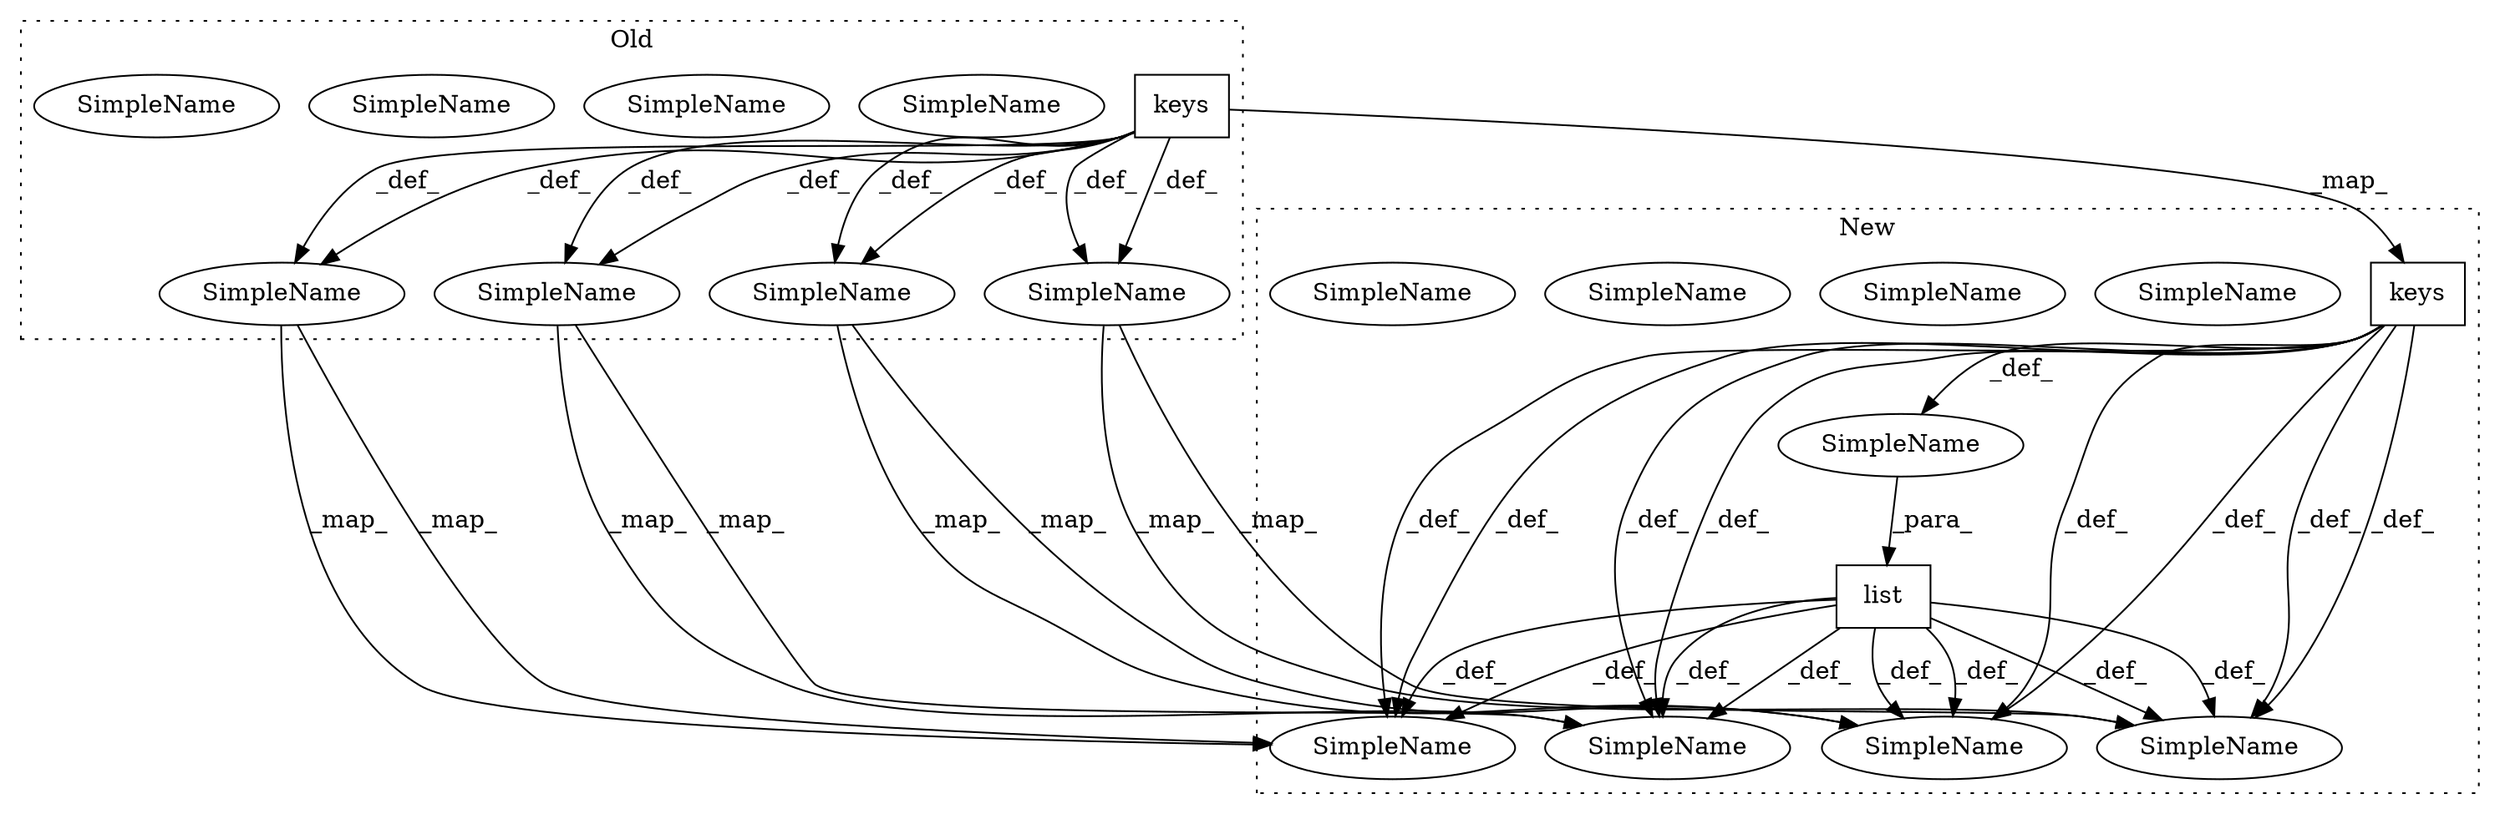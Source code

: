 digraph G {
subgraph cluster0 {
1 [label="keys" a="32" s="5884" l="6" shape="box"];
5 [label="SimpleName" a="42" s="7924" l="13" shape="ellipse"];
8 [label="SimpleName" a="42" s="7924" l="13" shape="ellipse"];
9 [label="SimpleName" a="42" s="8311" l="5" shape="ellipse"];
12 [label="SimpleName" a="42" s="8311" l="5" shape="ellipse"];
13 [label="SimpleName" a="42" s="7367" l="23" shape="ellipse"];
16 [label="SimpleName" a="42" s="7367" l="23" shape="ellipse"];
17 [label="SimpleName" a="42" s="8801" l="9" shape="ellipse"];
20 [label="SimpleName" a="42" s="8801" l="9" shape="ellipse"];
label = "Old";
style="dotted";
}
subgraph cluster1 {
2 [label="keys" a="32" s="5891" l="6" shape="box"];
3 [label="SimpleName" a="42" s="" l="" shape="ellipse"];
4 [label="list" a="32" s="5870,5897" l="5,1" shape="box"];
6 [label="SimpleName" a="42" s="7932" l="13" shape="ellipse"];
7 [label="SimpleName" a="42" s="7932" l="13" shape="ellipse"];
10 [label="SimpleName" a="42" s="8319" l="5" shape="ellipse"];
11 [label="SimpleName" a="42" s="8319" l="5" shape="ellipse"];
14 [label="SimpleName" a="42" s="7375" l="23" shape="ellipse"];
15 [label="SimpleName" a="42" s="7375" l="23" shape="ellipse"];
18 [label="SimpleName" a="42" s="8809" l="9" shape="ellipse"];
19 [label="SimpleName" a="42" s="8809" l="9" shape="ellipse"];
label = "New";
style="dotted";
}
1 -> 8 [label="_def_"];
1 -> 12 [label="_def_"];
1 -> 20 [label="_def_"];
1 -> 2 [label="_map_"];
1 -> 8 [label="_def_"];
1 -> 20 [label="_def_"];
1 -> 12 [label="_def_"];
1 -> 16 [label="_def_"];
1 -> 16 [label="_def_"];
2 -> 19 [label="_def_"];
2 -> 15 [label="_def_"];
2 -> 11 [label="_def_"];
2 -> 11 [label="_def_"];
2 -> 7 [label="_def_"];
2 -> 7 [label="_def_"];
2 -> 3 [label="_def_"];
2 -> 15 [label="_def_"];
2 -> 19 [label="_def_"];
3 -> 4 [label="_para_"];
4 -> 15 [label="_def_"];
4 -> 11 [label="_def_"];
4 -> 7 [label="_def_"];
4 -> 7 [label="_def_"];
4 -> 19 [label="_def_"];
4 -> 19 [label="_def_"];
4 -> 11 [label="_def_"];
4 -> 15 [label="_def_"];
8 -> 7 [label="_map_"];
8 -> 7 [label="_map_"];
12 -> 11 [label="_map_"];
12 -> 11 [label="_map_"];
16 -> 15 [label="_map_"];
16 -> 15 [label="_map_"];
20 -> 19 [label="_map_"];
20 -> 19 [label="_map_"];
}